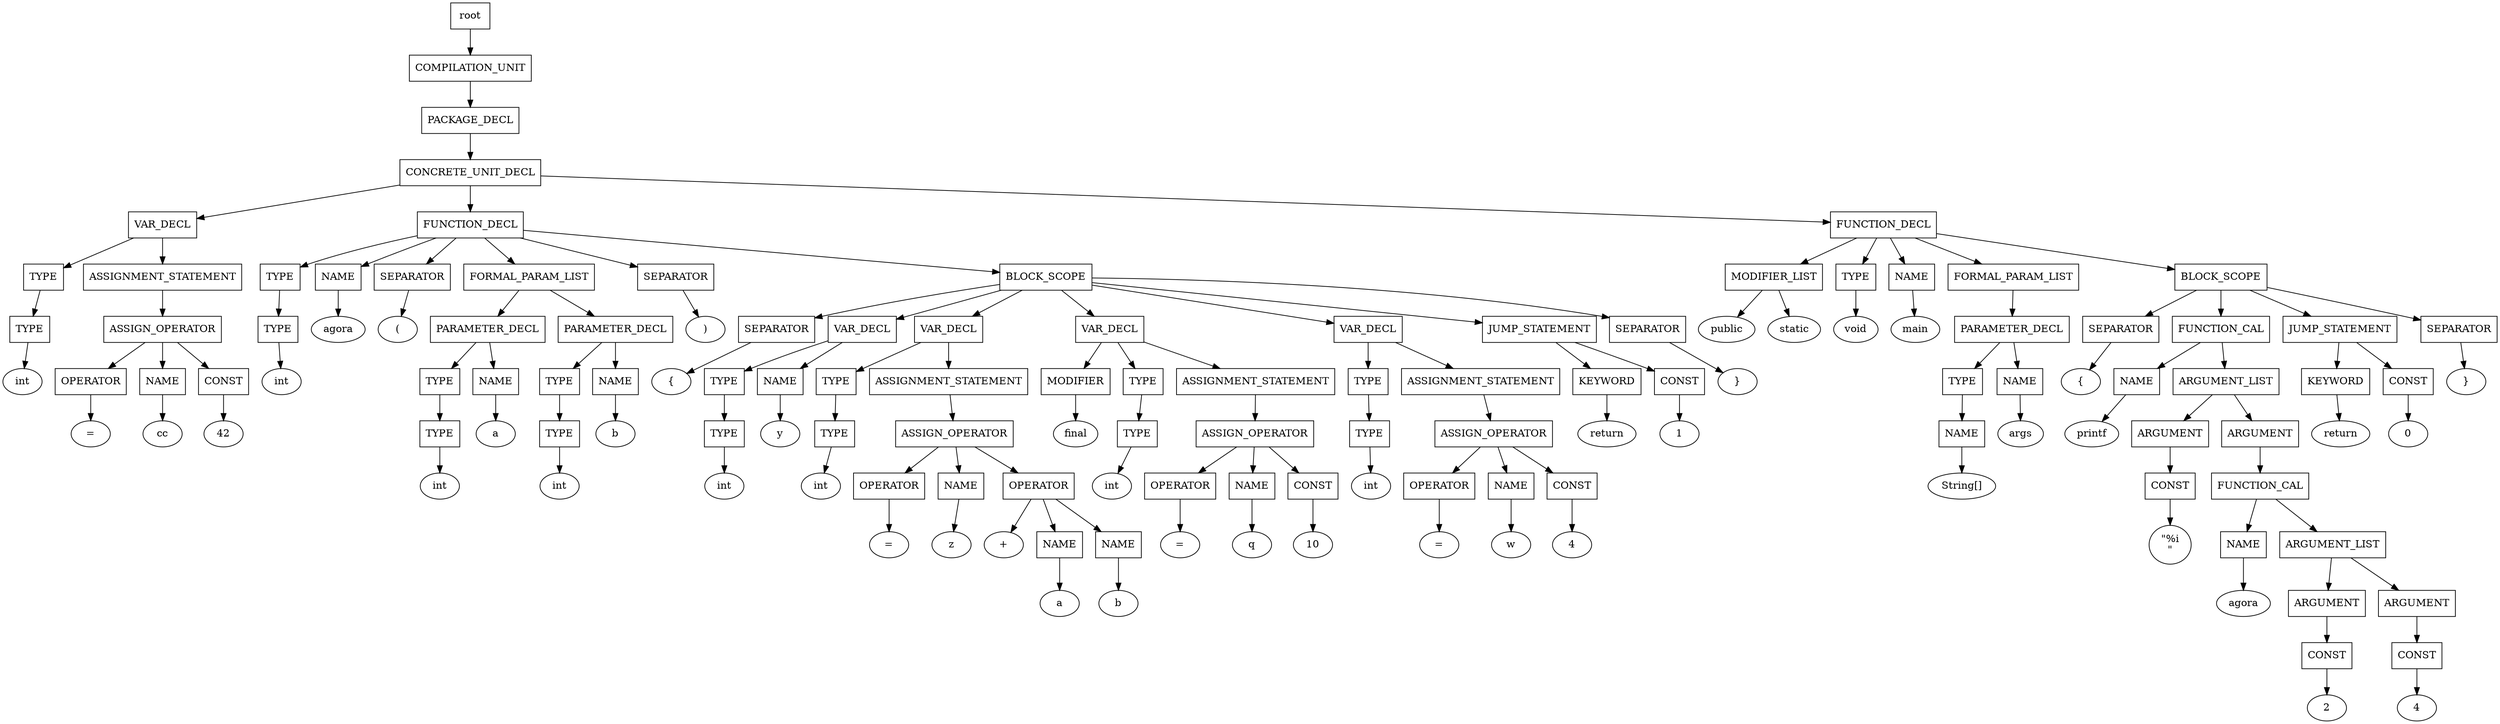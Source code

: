digraph G {
	splines="TRUE";
	n_0 [label="root", shape="rectangle"]
	n_0 -> n_1
	n_1 [label="COMPILATION_UNIT", shape="rectangle"]
	n_1 -> n_2
	n_2 [label="PACKAGE_DECL", shape="rectangle"]
	n_2 -> n_3
	n_3 [label="CONCRETE_UNIT_DECL", shape="rectangle"]
	n_3 -> n_4
	n_4 [label="VAR_DECL", shape="rectangle"]
	n_4 -> n_7
	n_7 [label="TYPE", shape="rectangle"]
	n_7 -> n_20
	n_20 [label="TYPE", shape="rectangle"]
	n_20 -> n_44
	n_44 [label="int", shape="ellipse"]
	n_4 -> n_8
	n_8 [label="ASSIGNMENT_STATEMENT", shape="rectangle"]
	n_8 -> n_21
	n_21 [label="ASSIGN_OPERATOR", shape="rectangle"]
	n_21 -> n_45
	n_45 [label="OPERATOR", shape="rectangle"]
	n_45 -> n_74
	n_74 [label="=", shape="ellipse"]
	n_21 -> n_46
	n_46 [label="NAME", shape="rectangle"]
	n_46 -> n_75
	n_75 [label="cc", shape="ellipse"]
	n_21 -> n_47
	n_47 [label="CONST", shape="rectangle"]
	n_47 -> n_76
	n_76 [label="42", shape="ellipse"]
	n_3 -> n_5
	n_5 [label="FUNCTION_DECL", shape="rectangle"]
	n_5 -> n_9
	n_9 [label="TYPE", shape="rectangle"]
	n_9 -> n_22
	n_22 [label="TYPE", shape="rectangle"]
	n_22 -> n_48
	n_48 [label="int", shape="ellipse"]
	n_5 -> n_10
	n_10 [label="NAME", shape="rectangle"]
	n_10 -> n_23
	n_23 [label="agora", shape="ellipse"]
	n_5 -> n_11
	n_11 [label="SEPARATOR", shape="rectangle"]
	n_11 -> n_24
	n_24 [label="(", shape="ellipse"]
	n_5 -> n_12
	n_12 [label="FORMAL_PARAM_LIST", shape="rectangle"]
	n_12 -> n_25
	n_25 [label="PARAMETER_DECL", shape="rectangle"]
	n_25 -> n_49
	n_49 [label="TYPE", shape="rectangle"]
	n_49 -> n_77
	n_77 [label="TYPE", shape="rectangle"]
	n_77 -> n_99
	n_99 [label="int", shape="ellipse"]
	n_25 -> n_50
	n_50 [label="NAME", shape="rectangle"]
	n_50 -> n_78
	n_78 [label="a", shape="ellipse"]
	n_12 -> n_26
	n_26 [label="PARAMETER_DECL", shape="rectangle"]
	n_26 -> n_51
	n_51 [label="TYPE", shape="rectangle"]
	n_51 -> n_79
	n_79 [label="TYPE", shape="rectangle"]
	n_79 -> n_100
	n_100 [label="int", shape="ellipse"]
	n_26 -> n_52
	n_52 [label="NAME", shape="rectangle"]
	n_52 -> n_80
	n_80 [label="b", shape="ellipse"]
	n_5 -> n_13
	n_13 [label="SEPARATOR", shape="rectangle"]
	n_13 -> n_27
	n_27 [label=")", shape="ellipse"]
	n_5 -> n_14
	n_14 [label="BLOCK_SCOPE", shape="rectangle"]
	n_14 -> n_28
	n_28 [label="SEPARATOR", shape="rectangle"]
	n_28 -> n_53
	n_53 [label="{", shape="ellipse"]
	n_14 -> n_29
	n_29 [label="VAR_DECL", shape="rectangle"]
	n_29 -> n_54
	n_54 [label="TYPE", shape="rectangle"]
	n_54 -> n_81
	n_81 [label="TYPE", shape="rectangle"]
	n_81 -> n_101
	n_101 [label="int", shape="ellipse"]
	n_29 -> n_55
	n_55 [label="NAME", shape="rectangle"]
	n_55 -> n_82
	n_82 [label="y", shape="ellipse"]
	n_14 -> n_30
	n_30 [label="VAR_DECL", shape="rectangle"]
	n_30 -> n_56
	n_56 [label="TYPE", shape="rectangle"]
	n_56 -> n_83
	n_83 [label="TYPE", shape="rectangle"]
	n_83 -> n_102
	n_102 [label="int", shape="ellipse"]
	n_30 -> n_57
	n_57 [label="ASSIGNMENT_STATEMENT", shape="rectangle"]
	n_57 -> n_84
	n_84 [label="ASSIGN_OPERATOR", shape="rectangle"]
	n_84 -> n_103
	n_103 [label="OPERATOR", shape="rectangle"]
	n_103 -> n_117
	n_117 [label="=", shape="ellipse"]
	n_84 -> n_104
	n_104 [label="NAME", shape="rectangle"]
	n_104 -> n_118
	n_118 [label="z", shape="ellipse"]
	n_84 -> n_105
	n_105 [label="OPERATOR", shape="rectangle"]
	n_105 -> n_119
	n_119 [label="+", shape="ellipse"]
	n_105 -> n_120
	n_120 [label="NAME", shape="rectangle"]
	n_120 -> n_131
	n_131 [label="a", shape="ellipse"]
	n_105 -> n_121
	n_121 [label="NAME", shape="rectangle"]
	n_121 -> n_132
	n_132 [label="b", shape="ellipse"]
	n_14 -> n_31
	n_31 [label="VAR_DECL", shape="rectangle"]
	n_31 -> n_58
	n_58 [label="MODIFIER", shape="rectangle"]
	n_58 -> n_85
	n_85 [label="final", shape="ellipse"]
	n_31 -> n_59
	n_59 [label="TYPE", shape="rectangle"]
	n_59 -> n_86
	n_86 [label="TYPE", shape="rectangle"]
	n_86 -> n_106
	n_106 [label="int", shape="ellipse"]
	n_31 -> n_60
	n_60 [label="ASSIGNMENT_STATEMENT", shape="rectangle"]
	n_60 -> n_87
	n_87 [label="ASSIGN_OPERATOR", shape="rectangle"]
	n_87 -> n_107
	n_107 [label="OPERATOR", shape="rectangle"]
	n_107 -> n_122
	n_122 [label="=", shape="ellipse"]
	n_87 -> n_108
	n_108 [label="NAME", shape="rectangle"]
	n_108 -> n_123
	n_123 [label="q", shape="ellipse"]
	n_87 -> n_109
	n_109 [label="CONST", shape="rectangle"]
	n_109 -> n_124
	n_124 [label="10", shape="ellipse"]
	n_14 -> n_32
	n_32 [label="VAR_DECL", shape="rectangle"]
	n_32 -> n_61
	n_61 [label="TYPE", shape="rectangle"]
	n_61 -> n_88
	n_88 [label="TYPE", shape="rectangle"]
	n_88 -> n_110
	n_110 [label="int", shape="ellipse"]
	n_32 -> n_62
	n_62 [label="ASSIGNMENT_STATEMENT", shape="rectangle"]
	n_62 -> n_89
	n_89 [label="ASSIGN_OPERATOR", shape="rectangle"]
	n_89 -> n_111
	n_111 [label="OPERATOR", shape="rectangle"]
	n_111 -> n_125
	n_125 [label="=", shape="ellipse"]
	n_89 -> n_112
	n_112 [label="NAME", shape="rectangle"]
	n_112 -> n_126
	n_126 [label="w", shape="ellipse"]
	n_89 -> n_113
	n_113 [label="CONST", shape="rectangle"]
	n_113 -> n_127
	n_127 [label="4", shape="ellipse"]
	n_14 -> n_33
	n_33 [label="JUMP_STATEMENT", shape="rectangle"]
	n_33 -> n_63
	n_63 [label="KEYWORD", shape="rectangle"]
	n_63 -> n_90
	n_90 [label="return", shape="ellipse"]
	n_33 -> n_64
	n_64 [label="CONST", shape="rectangle"]
	n_64 -> n_91
	n_91 [label="1", shape="ellipse"]
	n_14 -> n_34
	n_34 [label="SEPARATOR", shape="rectangle"]
	n_34 -> n_65
	n_65 [label="}", shape="ellipse"]
	n_3 -> n_6
	n_6 [label="FUNCTION_DECL", shape="rectangle"]
	n_6 -> n_15
	n_15 [label="MODIFIER_LIST", shape="rectangle"]
	n_15 -> n_35
	n_35 [label="public", shape="ellipse"]
	n_15 -> n_36
	n_36 [label="static", shape="ellipse"]
	n_6 -> n_16
	n_16 [label="TYPE", shape="rectangle"]
	n_16 -> n_37
	n_37 [label="void", shape="ellipse"]
	n_6 -> n_17
	n_17 [label="NAME", shape="rectangle"]
	n_17 -> n_38
	n_38 [label="main", shape="ellipse"]
	n_6 -> n_18
	n_18 [label="FORMAL_PARAM_LIST", shape="rectangle"]
	n_18 -> n_39
	n_39 [label="PARAMETER_DECL", shape="rectangle"]
	n_39 -> n_66
	n_66 [label="TYPE", shape="rectangle"]
	n_66 -> n_92
	n_92 [label="NAME", shape="rectangle"]
	n_92 -> n_114
	n_114 [label="String[]", shape="ellipse"]
	n_39 -> n_67
	n_67 [label="NAME", shape="rectangle"]
	n_67 -> n_93
	n_93 [label="args", shape="ellipse"]
	n_6 -> n_19
	n_19 [label="BLOCK_SCOPE", shape="rectangle"]
	n_19 -> n_40
	n_40 [label="SEPARATOR", shape="rectangle"]
	n_40 -> n_68
	n_68 [label="{", shape="ellipse"]
	n_19 -> n_41
	n_41 [label="FUNCTION_CAL", shape="rectangle"]
	n_41 -> n_69
	n_69 [label="NAME", shape="rectangle"]
	n_69 -> n_94
	n_94 [label="printf", shape="ellipse"]
	n_41 -> n_70
	n_70 [label="ARGUMENT_LIST", shape="rectangle"]
	n_70 -> n_95
	n_95 [label="ARGUMENT", shape="rectangle"]
	n_95 -> n_115
	n_115 [label="CONST", shape="rectangle"]
	n_115 -> n_128
	n_128 [label="\"%i\n\"", shape="ellipse"]
	n_70 -> n_96
	n_96 [label="ARGUMENT", shape="rectangle"]
	n_96 -> n_116
	n_116 [label="FUNCTION_CAL", shape="rectangle"]
	n_116 -> n_129
	n_129 [label="NAME", shape="rectangle"]
	n_129 -> n_133
	n_133 [label="agora", shape="ellipse"]
	n_116 -> n_130
	n_130 [label="ARGUMENT_LIST", shape="rectangle"]
	n_130 -> n_134
	n_134 [label="ARGUMENT", shape="rectangle"]
	n_134 -> n_136
	n_136 [label="CONST", shape="rectangle"]
	n_136 -> n_138
	n_138 [label="2", shape="ellipse"]
	n_130 -> n_135
	n_135 [label="ARGUMENT", shape="rectangle"]
	n_135 -> n_137
	n_137 [label="CONST", shape="rectangle"]
	n_137 -> n_139
	n_139 [label="4", shape="ellipse"]
	n_19 -> n_42
	n_42 [label="JUMP_STATEMENT", shape="rectangle"]
	n_42 -> n_71
	n_71 [label="KEYWORD", shape="rectangle"]
	n_71 -> n_97
	n_97 [label="return", shape="ellipse"]
	n_42 -> n_72
	n_72 [label="CONST", shape="rectangle"]
	n_72 -> n_98
	n_98 [label="0", shape="ellipse"]
	n_19 -> n_43
	n_43 [label="SEPARATOR", shape="rectangle"]
	n_43 -> n_73
	n_73 [label="}", shape="ellipse"]
}